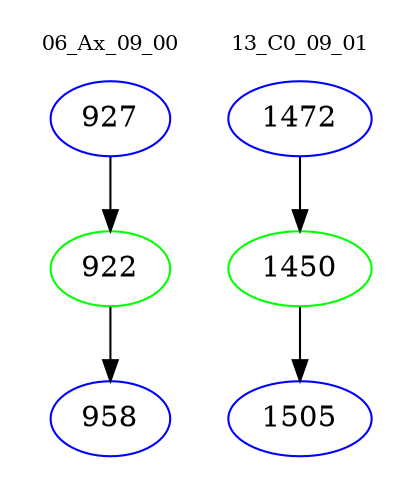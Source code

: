 digraph{
subgraph cluster_0 {
color = white
label = "06_Ax_09_00";
fontsize=10;
T0_927 [label="927", color="blue"]
T0_927 -> T0_922 [color="black"]
T0_922 [label="922", color="green"]
T0_922 -> T0_958 [color="black"]
T0_958 [label="958", color="blue"]
}
subgraph cluster_1 {
color = white
label = "13_C0_09_01";
fontsize=10;
T1_1472 [label="1472", color="blue"]
T1_1472 -> T1_1450 [color="black"]
T1_1450 [label="1450", color="green"]
T1_1450 -> T1_1505 [color="black"]
T1_1505 [label="1505", color="blue"]
}
}

